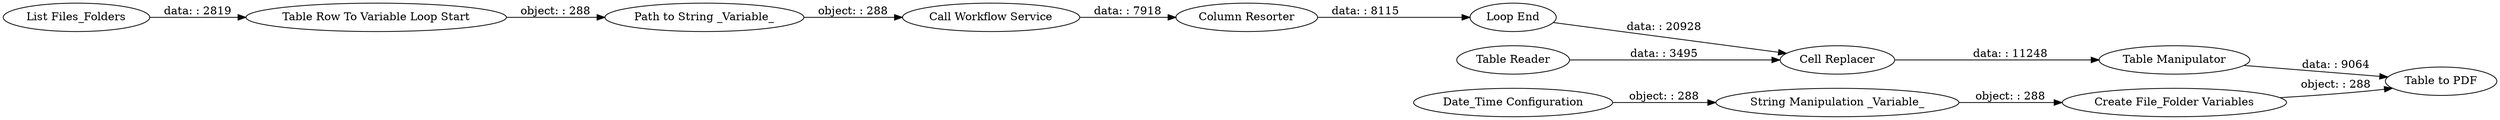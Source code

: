 digraph {
	"1891475017367682393_2388" [label="Table Reader"]
	"1891475017367682393_2393" [label="Table Row To Variable Loop Start"]
	"1891475017367682393_2399" [label="Loop End"]
	"1891475017367682393_2398" [label="Call Workflow Service"]
	"1891475017367682393_2389" [label="Table Manipulator"]
	"1891475017367682393_4" [label="Table to PDF"]
	"1891475017367682393_13" [label="Create File_Folder Variables"]
	"1891475017367682393_14" [label="String Manipulation _Variable_"]
	"1891475017367682393_2401" [label="List Files_Folders"]
	"1891475017367682393_2404" [label="Column Resorter"]
	"1891475017367682393_12" [label="Date_Time Configuration"]
	"1891475017367682393_2403" [label="Path to String _Variable_"]
	"1891475017367682393_2387" [label="Cell Replacer"]
	"1891475017367682393_2389" -> "1891475017367682393_4" [label="data: : 9064"]
	"1891475017367682393_2388" -> "1891475017367682393_2387" [label="data: : 3495"]
	"1891475017367682393_2404" -> "1891475017367682393_2399" [label="data: : 8115"]
	"1891475017367682393_2399" -> "1891475017367682393_2387" [label="data: : 20928"]
	"1891475017367682393_2403" -> "1891475017367682393_2398" [label="object: : 288"]
	"1891475017367682393_2393" -> "1891475017367682393_2403" [label="object: : 288"]
	"1891475017367682393_13" -> "1891475017367682393_4" [label="object: : 288"]
	"1891475017367682393_2387" -> "1891475017367682393_2389" [label="data: : 11248"]
	"1891475017367682393_2398" -> "1891475017367682393_2404" [label="data: : 7918"]
	"1891475017367682393_12" -> "1891475017367682393_14" [label="object: : 288"]
	"1891475017367682393_14" -> "1891475017367682393_13" [label="object: : 288"]
	"1891475017367682393_2401" -> "1891475017367682393_2393" [label="data: : 2819"]
	rankdir=LR
}
